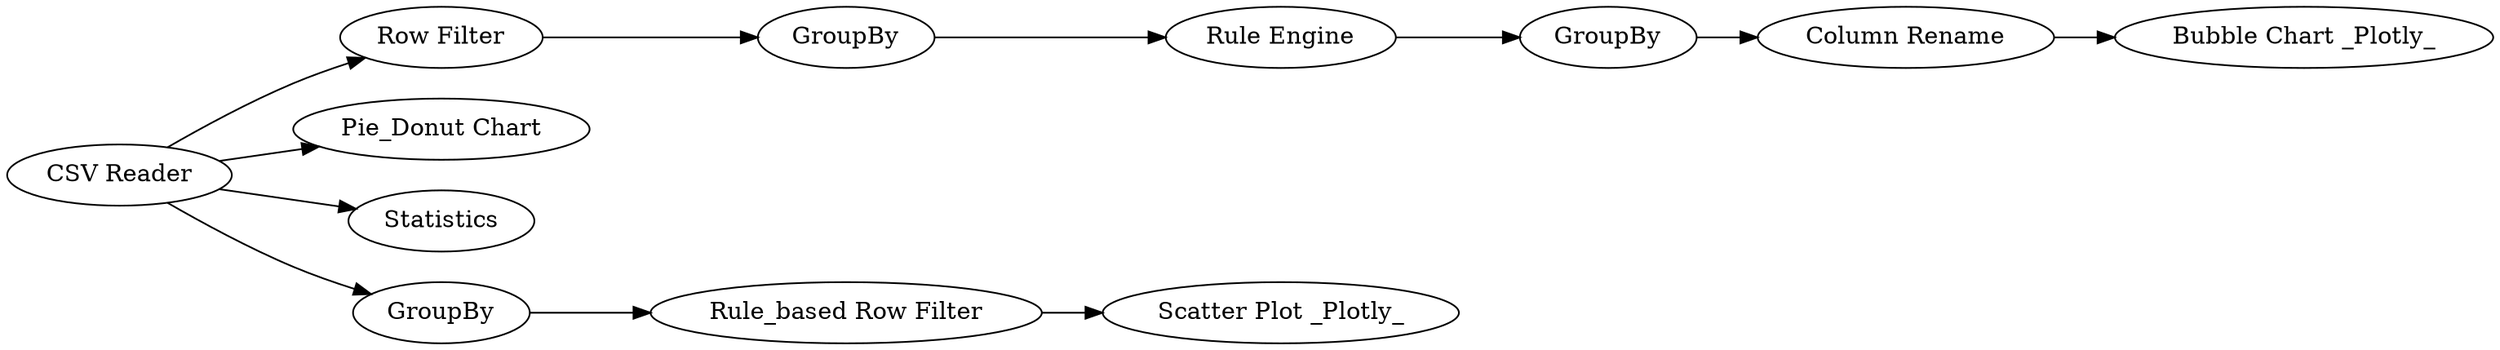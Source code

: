 digraph {
	"5584799361204154080_1" [label="CSV Reader"]
	"5584799361204154080_12" [label="Row Filter"]
	"5584799361204154080_8" [label="Rule Engine"]
	"5584799361204154080_11" [label="Bubble Chart _Plotly_"]
	"5584799361204154080_2" [label="Pie_Donut Chart"]
	"5584799361204154080_9" [label=GroupBy]
	"5584799361204154080_10" [label="Column Rename"]
	"5584799361204154080_7" [label=GroupBy]
	"5584799361204154080_3" [label=Statistics]
	"5584799361204154080_5" [label="Rule_based Row Filter"]
	"5584799361204154080_6" [label="Scatter Plot _Plotly_"]
	"5584799361204154080_4" [label=GroupBy]
	"5584799361204154080_1" -> "5584799361204154080_2"
	"5584799361204154080_9" -> "5584799361204154080_10"
	"5584799361204154080_4" -> "5584799361204154080_5"
	"5584799361204154080_1" -> "5584799361204154080_3"
	"5584799361204154080_1" -> "5584799361204154080_4"
	"5584799361204154080_7" -> "5584799361204154080_8"
	"5584799361204154080_8" -> "5584799361204154080_9"
	"5584799361204154080_12" -> "5584799361204154080_7"
	"5584799361204154080_5" -> "5584799361204154080_6"
	"5584799361204154080_1" -> "5584799361204154080_12"
	"5584799361204154080_10" -> "5584799361204154080_11"
	rankdir=LR
}
